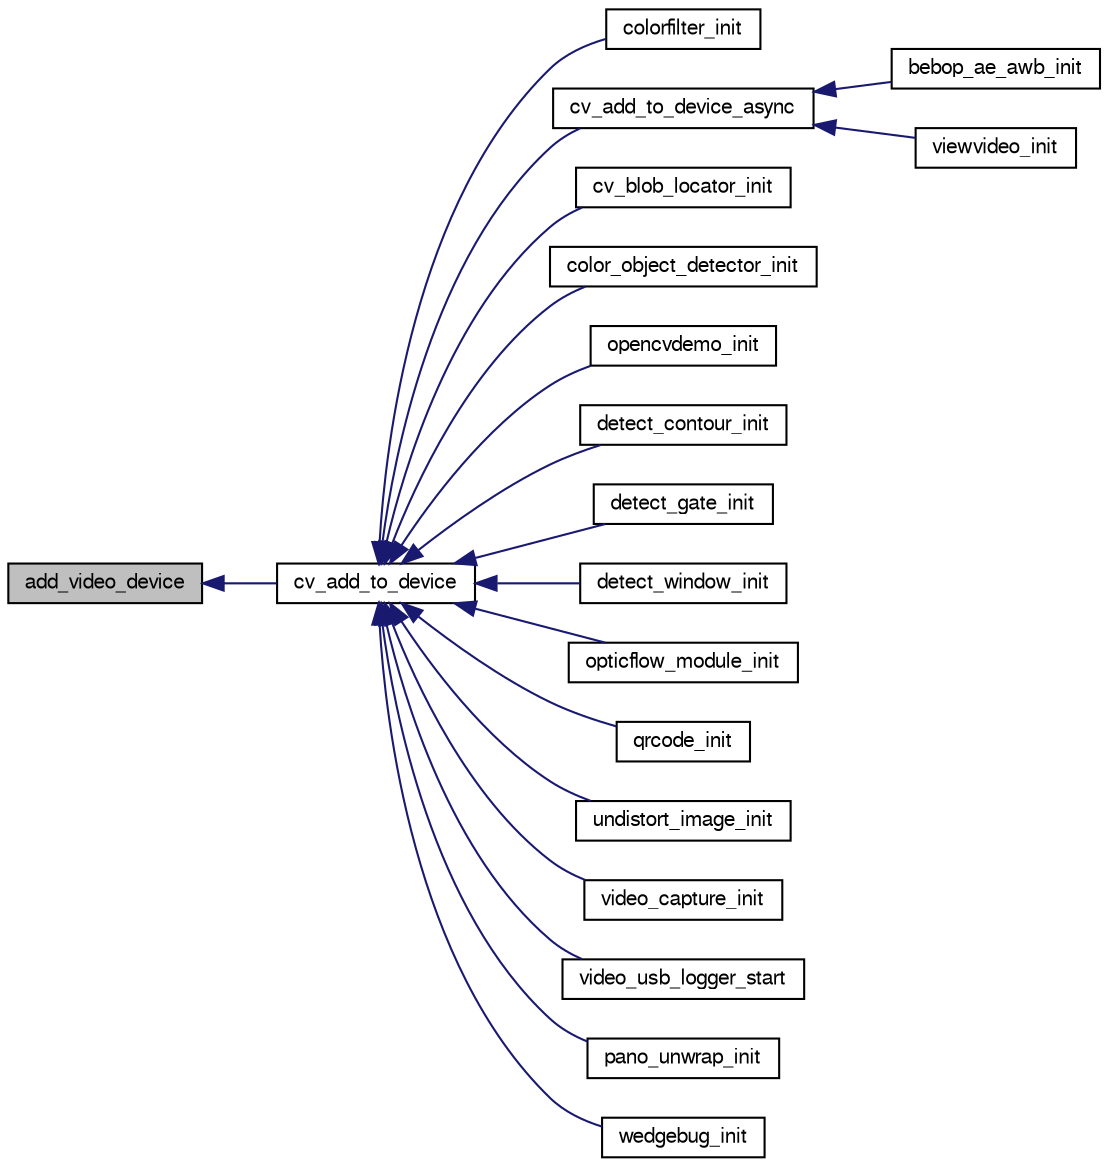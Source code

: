 digraph "add_video_device"
{
  edge [fontname="FreeSans",fontsize="10",labelfontname="FreeSans",labelfontsize="10"];
  node [fontname="FreeSans",fontsize="10",shape=record];
  rankdir="LR";
  Node1 [label="add_video_device",height=0.2,width=0.4,color="black", fillcolor="grey75", style="filled", fontcolor="black"];
  Node1 -> Node2 [dir="back",color="midnightblue",fontsize="10",style="solid",fontname="FreeSans"];
  Node2 [label="cv_add_to_device",height=0.2,width=0.4,color="black", fillcolor="white", style="filled",URL="$cv_8h.html#a27c5a4c16f124cdc564d637fcc733b97"];
  Node2 -> Node3 [dir="back",color="midnightblue",fontsize="10",style="solid",fontname="FreeSans"];
  Node3 [label="colorfilter_init",height=0.2,width=0.4,color="black", fillcolor="white", style="filled",URL="$colorfilter_8h.html#ab8b6b333c3f84d7497aef5629a2e4453"];
  Node2 -> Node4 [dir="back",color="midnightblue",fontsize="10",style="solid",fontname="FreeSans"];
  Node4 [label="cv_add_to_device_async",height=0.2,width=0.4,color="black", fillcolor="white", style="filled",URL="$cv_8h.html#af89655c9c578e838cb71808c422d0b15"];
  Node4 -> Node5 [dir="back",color="midnightblue",fontsize="10",style="solid",fontname="FreeSans"];
  Node5 [label="bebop_ae_awb_init",height=0.2,width=0.4,color="black", fillcolor="white", style="filled",URL="$bebop__ae__awb_8h.html#a488d91f59b9036f352ebc7fcafdedf7b"];
  Node4 -> Node6 [dir="back",color="midnightblue",fontsize="10",style="solid",fontname="FreeSans"];
  Node6 [label="viewvideo_init",height=0.2,width=0.4,color="black", fillcolor="white", style="filled",URL="$viewvideo_8h.html#a8479777ac5ff98cdf58349e741f04005",tooltip="Initialize the view video. "];
  Node2 -> Node7 [dir="back",color="midnightblue",fontsize="10",style="solid",fontname="FreeSans"];
  Node7 [label="cv_blob_locator_init",height=0.2,width=0.4,color="black", fillcolor="white", style="filled",URL="$cv__blob__locator_8h.html#a03040f93fee504200fd409c45f488e4d"];
  Node2 -> Node8 [dir="back",color="midnightblue",fontsize="10",style="solid",fontname="FreeSans"];
  Node8 [label="color_object_detector_init",height=0.2,width=0.4,color="black", fillcolor="white", style="filled",URL="$cv__detect__color__object_8h.html#aaaa68a4d10f42cf735a96f4ab74ec29a"];
  Node2 -> Node9 [dir="back",color="midnightblue",fontsize="10",style="solid",fontname="FreeSans"];
  Node9 [label="opencvdemo_init",height=0.2,width=0.4,color="black", fillcolor="white", style="filled",URL="$cv__opencvdemo_8h.html#ad6b89073e490f7f45751cf66f4b97c4b"];
  Node2 -> Node10 [dir="back",color="midnightblue",fontsize="10",style="solid",fontname="FreeSans"];
  Node10 [label="detect_contour_init",height=0.2,width=0.4,color="black", fillcolor="white", style="filled",URL="$detect__contour_8h.html#a036a42163f78df4cd62571fe108efbf1"];
  Node2 -> Node11 [dir="back",color="midnightblue",fontsize="10",style="solid",fontname="FreeSans"];
  Node11 [label="detect_gate_init",height=0.2,width=0.4,color="black", fillcolor="white", style="filled",URL="$detect__gate_8h.html#afad85937ed43b1d2963bec59f0031ec1"];
  Node2 -> Node12 [dir="back",color="midnightblue",fontsize="10",style="solid",fontname="FreeSans"];
  Node12 [label="detect_window_init",height=0.2,width=0.4,color="black", fillcolor="white", style="filled",URL="$detect__window_8h.html#acd7643219a35e96f1dbd1a28a2c2237e"];
  Node2 -> Node13 [dir="back",color="midnightblue",fontsize="10",style="solid",fontname="FreeSans"];
  Node13 [label="opticflow_module_init",height=0.2,width=0.4,color="black", fillcolor="white", style="filled",URL="$opticflow__module_8h.html#a6026660ee86fbb1f72bada581386e6d9",tooltip="Initialize the optical flow module for the bottom camera. "];
  Node2 -> Node14 [dir="back",color="midnightblue",fontsize="10",style="solid",fontname="FreeSans"];
  Node14 [label="qrcode_init",height=0.2,width=0.4,color="black", fillcolor="white", style="filled",URL="$qr__code_8h.html#ac2cd906083090c455a8cf7bb2b491dee"];
  Node2 -> Node15 [dir="back",color="midnightblue",fontsize="10",style="solid",fontname="FreeSans"];
  Node15 [label="undistort_image_init",height=0.2,width=0.4,color="black", fillcolor="white", style="filled",URL="$undistort__image_8h.html#a2fe19ff135bf0c4edca40d4f630b973f"];
  Node2 -> Node16 [dir="back",color="midnightblue",fontsize="10",style="solid",fontname="FreeSans"];
  Node16 [label="video_capture_init",height=0.2,width=0.4,color="black", fillcolor="white", style="filled",URL="$video__capture_8h.html#afd5936d0a4d5e8abd118dfac97638829"];
  Node2 -> Node17 [dir="back",color="midnightblue",fontsize="10",style="solid",fontname="FreeSans"];
  Node17 [label="video_usb_logger_start",height=0.2,width=0.4,color="black", fillcolor="white", style="filled",URL="$video__usb__logger_8h.html#a371634939fbb925daf5f698a8f9fad1f",tooltip="Start the file logger and open a new file. "];
  Node2 -> Node18 [dir="back",color="midnightblue",fontsize="10",style="solid",fontname="FreeSans"];
  Node18 [label="pano_unwrap_init",height=0.2,width=0.4,color="black", fillcolor="white", style="filled",URL="$pano__unwrap_8h.html#a03d0332c435b1307c5961073eaa4ff63"];
  Node2 -> Node19 [dir="back",color="midnightblue",fontsize="10",style="solid",fontname="FreeSans"];
  Node19 [label="wedgebug_init",height=0.2,width=0.4,color="black", fillcolor="white", style="filled",URL="$wedgebug_8h.html#aa5dd4cdf2fa1c2edd243c2e1f6cdf95c"];
}
